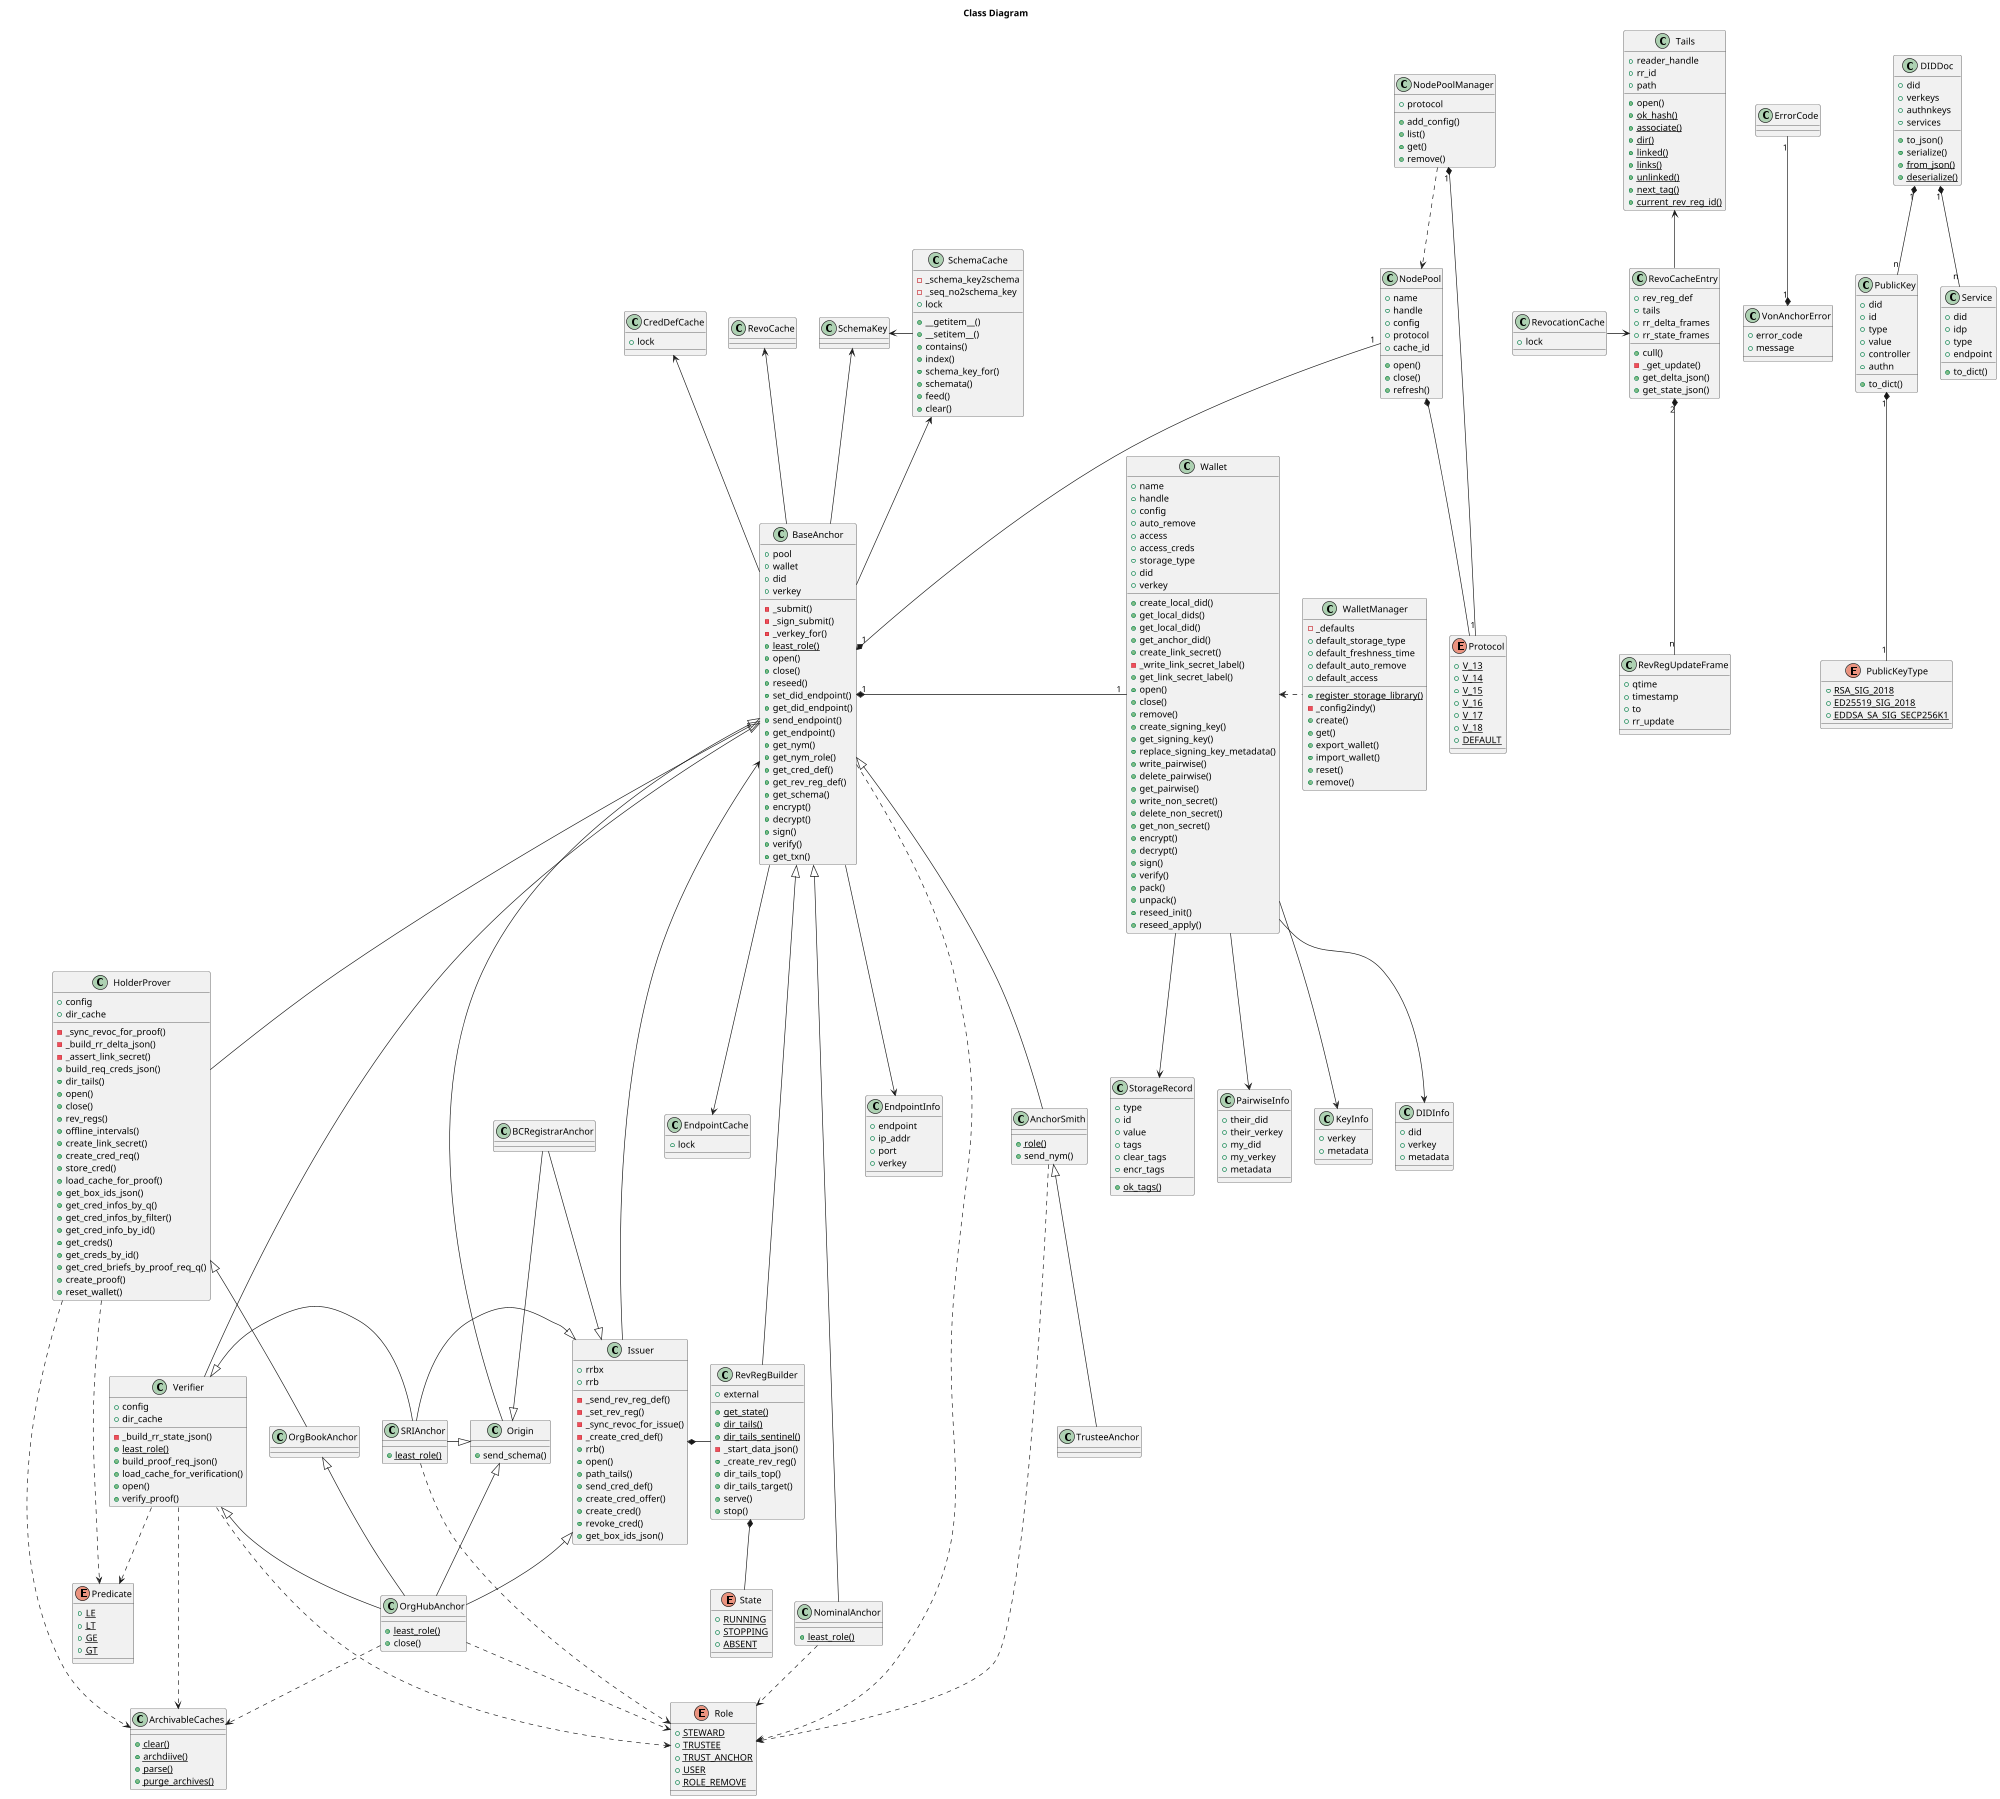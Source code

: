 @startuml
/'
Copyright 2017-2019 Government of Canada - Public Services and Procurement Canada - buyandsell.gc.ca

Licensed under the Apache License, Version 2.0 (the "License");
you may not use this file except in compliance with the License.
You may obtain a copy of the License at

http://www.apache.org/licenses/LICENSE-2.0
or
Unless required by applicable law or agreed to in writing, software
distributed under the License is distributed on an "AS IS" BASIS,
WITHOUT WARRANTIES OR CONDITIONS OF ANY KIND, either express or implied.
See the License for the specific language governing permissions and
limitations under the License.
'/

scale max 2000 width

title Class Diagram

class ErrorCode {
}

class VonAnchorError {
    +error_code
    +message
}

class SchemaKey {
}

class SchemaCache {
    -_schema_key2schema
    -_seq_no2schema_key
    +lock
    +__getitem__()
    +__setitem__()
    +contains()
    +index()
    +schema_key_for()
    +schemata()
    +feed()
    +clear()
}

class CredDefCache{
    +lock
}

class Tails {
    +reader_handle
    +rr_id
    +path
    +open()
    {static} +ok_hash()
    {static} +associate()
    {static} +dir()
    {static} +linked()
    {static} +links()
    {static} +unlinked()
    {static} +next_tag()
    {static} +current_rev_reg_id()
}

class RevoCacheEntry {
    +rev_reg_def
    +tails
    +cull()
    -_get_update()
    +rr_delta_frames
    +rr_state_frames
    +get_delta_json()
    +get_state_json()
}

class RevRegUpdateFrame {
    +qtime
    +timestamp
    +to
    +rr_update
}

class RevocationCache {
    +lock
}

class EndpointCache {
    +lock
}

class ArchivableCaches {
    {static} +clear()
    {static} +archdiive()
    {static} +parse()
    {static} +purge_archives()
}

class WalletManager {
    {static} +register_storage_library()
    -_defaults
    +default_storage_type
    +default_freshness_time
    +default_auto_remove
    +default_access
    -_config2indy()
    +create()
    +get()
    +export_wallet()
    +import_wallet()
    +reset()
    +remove()
}

class Wallet {
    +name
    +handle
    +config
    +auto_remove
    +access
    +access_creds
    +storage_type
    +did
    +verkey
    +create_local_did()
    +get_local_dids()
    +get_local_did()
    +get_anchor_did()
    +create_link_secret()
    -_write_link_secret_label()
    +get_link_secret_label()
    +open()
    +close()
    +remove()
    +create_signing_key()
    +get_signing_key()
    +replace_signing_key_metadata()
    +write_pairwise()
    +delete_pairwise()
    +get_pairwise()
    +write_non_secret()
    +delete_non_secret()
    +get_non_secret()
    +encrypt()
    +decrypt()
    +sign()
    +verify()
    +pack()
    +unpack()
    +reseed_init()
    +reseed_apply()
}

class KeyInfo {
    +verkey
    +metadata
}

class DIDInfo {
    +did
    +verkey
    +metadata
}

class StorageRecord {
    {static} +ok_tags()
    +type
    +id
    +value
    +tags
    +clear_tags
    +encr_tags
}

class PairwiseInfo {
    +their_did
    +their_verkey
    +my_did
    +my_verkey
    +metadata
}

class EndpointInfo {
    +endpoint
    +ip_addr
    +port
    +verkey
}

enum Protocol {
    {static} +V_13
    {static} +V_14
    {static} +V_15
    {static} +V_16
    {static} +V_17
    {static} +V_18
    {static} +DEFAULT
}

class NodePoolManager {
    +protocol
    +add_config()
    +list()
    +get()
    +remove()
}

class NodePool {
    +name
    +handle
    +config
    +protocol
    +cache_id
    +open()
    +close()
    +refresh()
}

enum Predicate {
    {static} +LE
    {static} +LT
    {static} +GE
    {static} +GT
}

enum Role {
    {static} +STEWARD
    {static} +TRUSTEE
    {static} +TRUST_ANCHOR
    {static} +USER
    {static} +ROLE_REMOVE
}

class BaseAnchor {
    +pool
    +wallet
    +did
    +verkey
    -_submit()
    -_sign_submit()
    -_verkey_for()
    {static} +least_role()
    +open()
    +close()
    +reseed()
    +set_did_endpoint()
    +get_did_endpoint()
    +send_endpoint()
    +get_endpoint()
    +get_nym()
    +get_nym_role()
    +get_cred_def()
    +get_rev_reg_def()
    +get_schema()
    +encrypt()
    +decrypt()
    +sign()
    +verify()
    +get_txn()
}

class AnchorSmith {
    {static} +role()
    +send_nym()
}

class Origin {
    +send_schema()
}

class RevRegBuilder {
    {static} +get_state()
    {static} +dir_tails()
    {static} +dir_tails_sentinel()
    -_start_data_json()
    +external
    +_create_rev_reg()
    +dir_tails_top()
    +dir_tails_target()
    +serve()
    +stop()
}

enum State {
    {static} +RUNNING
    {static} +STOPPING
    {static} +ABSENT
}

class Issuer {
    -_send_rev_reg_def()
    -_set_rev_reg()
    -_sync_revoc_for_issue()
    -_create_cred_def()
    +rrbx
    +rrb
    +rrb()
    +open()
    +path_tails()
    +send_cred_def()
    +create_cred_offer()
    +create_cred()
    +revoke_cred()
    +get_box_ids_json()
}

class HolderProver {
    +config
    +dir_cache
    -_sync_revoc_for_proof()
    -_build_rr_delta_json()
    -_assert_link_secret()
    +build_req_creds_json()
    +dir_tails()
    +open()
    +close()
    +rev_regs()
    +offline_intervals()
    +create_link_secret()
    +create_cred_req()
    +store_cred()
    +load_cache_for_proof()
    +get_box_ids_json()
    +get_cred_infos_by_q()
    +get_cred_infos_by_filter()
    +get_cred_info_by_id()
    +get_creds()
    +get_creds_by_id()
    +get_cred_briefs_by_proof_req_q()
    +create_proof()
    +reset_wallet()
}

class Verifier {
    +config
    +dir_cache
    -_build_rr_state_json()
    {static} +least_role()
    +build_proof_req_json()
    +load_cache_for_verification()
    +open()
    +verify_proof()
}

class TrusteeAnchor {
}

class NominalAnchor {
    {static} +least_role()
}

class SRIAnchor {
    {static} +least_role()
}

class BCRegistrarAnchor {
}

class OrgBookAnchor {
}

class OrgHubAnchor {
    {static} +least_role()
    +close()
}

enum PublicKeyType {
    {static} +RSA_SIG_2018
    {static} +ED25519_SIG_2018
    {static} +EDDSA_SA_SIG_SECP256K1
}

class PublicKey {
    +did
    +id
    +type
    +value
    +controller
    +authn
    +to_dict()
}

class Service {
    +did
    +idp
    +type
    +endpoint
    +to_dict()
}

class DIDDoc {
    +did
    +verkeys
    +authnkeys
    +services
    +to_json()
    +serialize()
    {static} +from_json()
    {static} +deserialize()
}

VonAnchorError "1" *-up- "1" ErrorCode
SchemaCache -left-> SchemaKey
BaseAnchor -left-> SchemaKey

NodePoolManager "1" *-- "1" Protocol
NodePoolManager ..> NodePool
NodePool *-- Protocol

RevRegBuilder *-- State

BaseAnchor -up-> SchemaCache
BaseAnchor "1" *-left- "1" Wallet
BaseAnchor "1" *-up- "1" NodePool

RevoCacheEntry -up-> Tails
RevoCacheEntry "2" *-down- "n" RevRegUpdateFrame
RevocationCache -> RevoCacheEntry

WalletManager .left.> Wallet

Wallet --> KeyInfo
Wallet --> DIDInfo
Wallet --> PairwiseInfo
Wallet --> StorageRecord

BaseAnchor --> EndpointInfo

BaseAnchor -up-> RevoCache
BaseAnchor --> EndpointCache

BaseAnchor -up-> CredDefCache
BaseAnchor <|-down- AnchorSmith
BaseAnchor <|-down- Origin
BaseAnchor <|-down- HolderProver
BaseAnchor <|-down- Verifier
BaseAnchor <|-right- NominalAnchor

AnchorSmith <|-down- TrusteeAnchor
BaseAnchor <|-down- RevRegBuilder
BaseAnchor <-- Issuer
Issuer *- RevRegBuilder

Origin <|-left- SRIAnchor
Issuer <|-left- SRIAnchor
Verifier <|-right- SRIAnchor

Issuer <|-up- BCRegistrarAnchor
Origin <|-up- BCRegistrarAnchor

HolderProver <|-down- OrgBookAnchor

OrgBookAnchor <|-- OrgHubAnchor
Issuer <|-- OrgHubAnchor
Origin <|-- OrgHubAnchor
Verifier <|-- OrgHubAnchor

HolderProver ..> ArchivableCaches
Verifier ..> ArchivableCaches
OrgHubAnchor ..> ArchivableCaches

HolderProver ..> Predicate
Verifier ..> Predicate

BaseAnchor ..> Role
AnchorSmith ..> Role
Verifier ..> Role
NominalAnchor ..> Role
OrgHubAnchor ..> Role
SRIAnchor ..> Role

PublicKey "1" *-- "1" PublicKeyType
DIDDoc "1" *-- "n" PublicKey
DIDDoc "1" *-- "n" Service
@enduml
